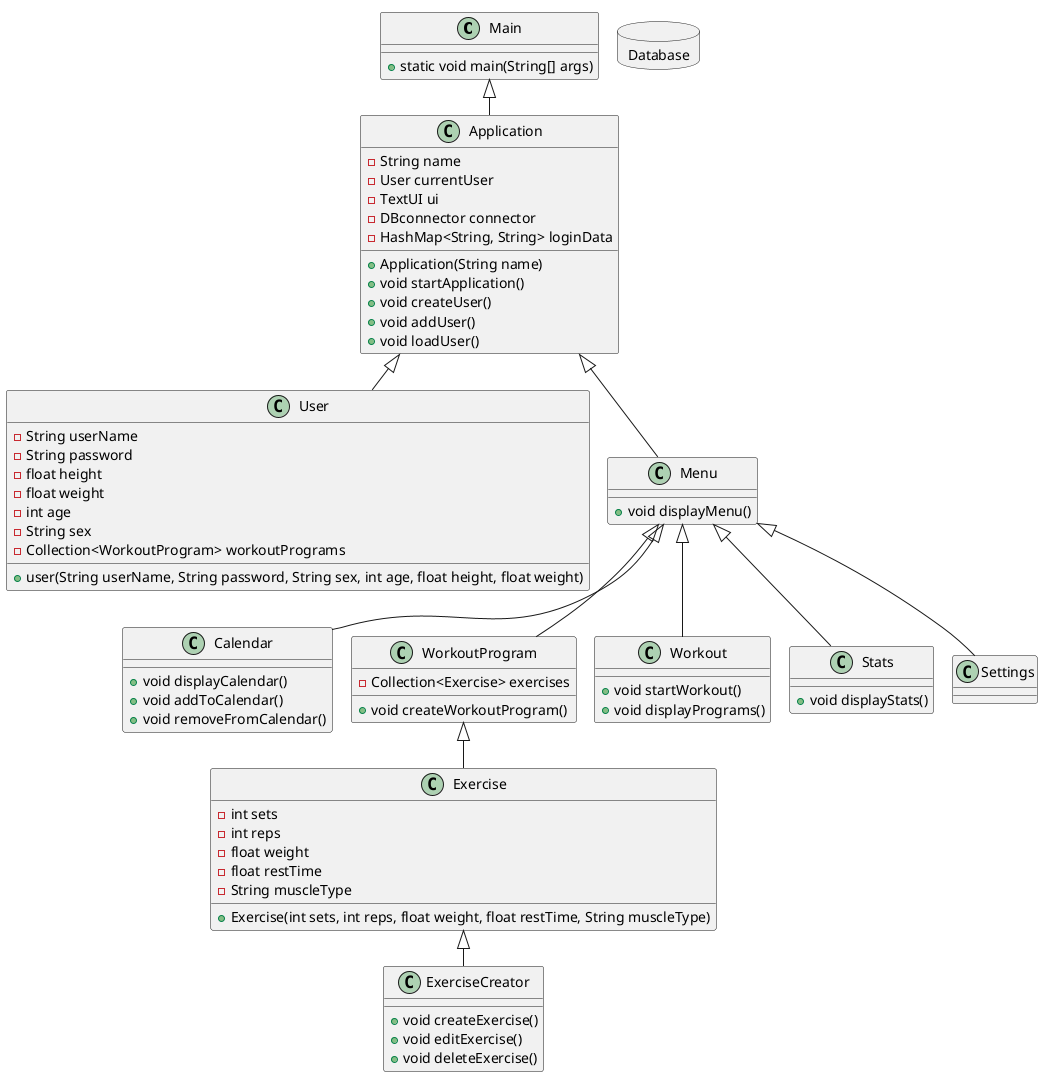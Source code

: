 @startuml
!pragma layout smetana

class Main{
   +static void main(String[] args)
}

database Database{

}

class Application{
-String name
-User currentUser
-TextUI ui
-DBconnector connector
-HashMap<String, String> loginData

+Application(String name)
+void startApplication()
+void createUser()
+void addUser()
+void loadUser()
}

class User{
-String userName
-String password
-float height
-float weight
-int age
-String sex
+user(String userName, String password, String sex, int age, float height, float weight)
-Collection<WorkoutProgram> workoutPrograms
}

class Menu{
+void displayMenu()
}

class Calendar{
+void displayCalendar()
+void addToCalendar()
+void removeFromCalendar()
}

class WorkoutProgram{
-Collection<Exercise> exercises
+void createWorkoutProgram()
}

class Workout{
+void startWorkout()
+void displayPrograms()
}

class Stats{
+void displayStats()
}

class Exercise{
-int sets
-int reps
-float weight
-float restTime
-String muscleType
+Exercise(int sets, int reps, float weight, float restTime, String muscleType)
}

class ExerciseCreator{
+void createExercise()
+void editExercise()
+void deleteExercise()
}

Main <|-- Application
Application <|-- User
Application <|-- Menu
Menu <|-- Workout
Menu <|-- WorkoutProgram
Menu <|-- Stats
Menu <|-- Calendar
Menu <|-- Settings
WorkoutProgram <|-- Exercise
Exercise <|-- ExerciseCreator
@enduml